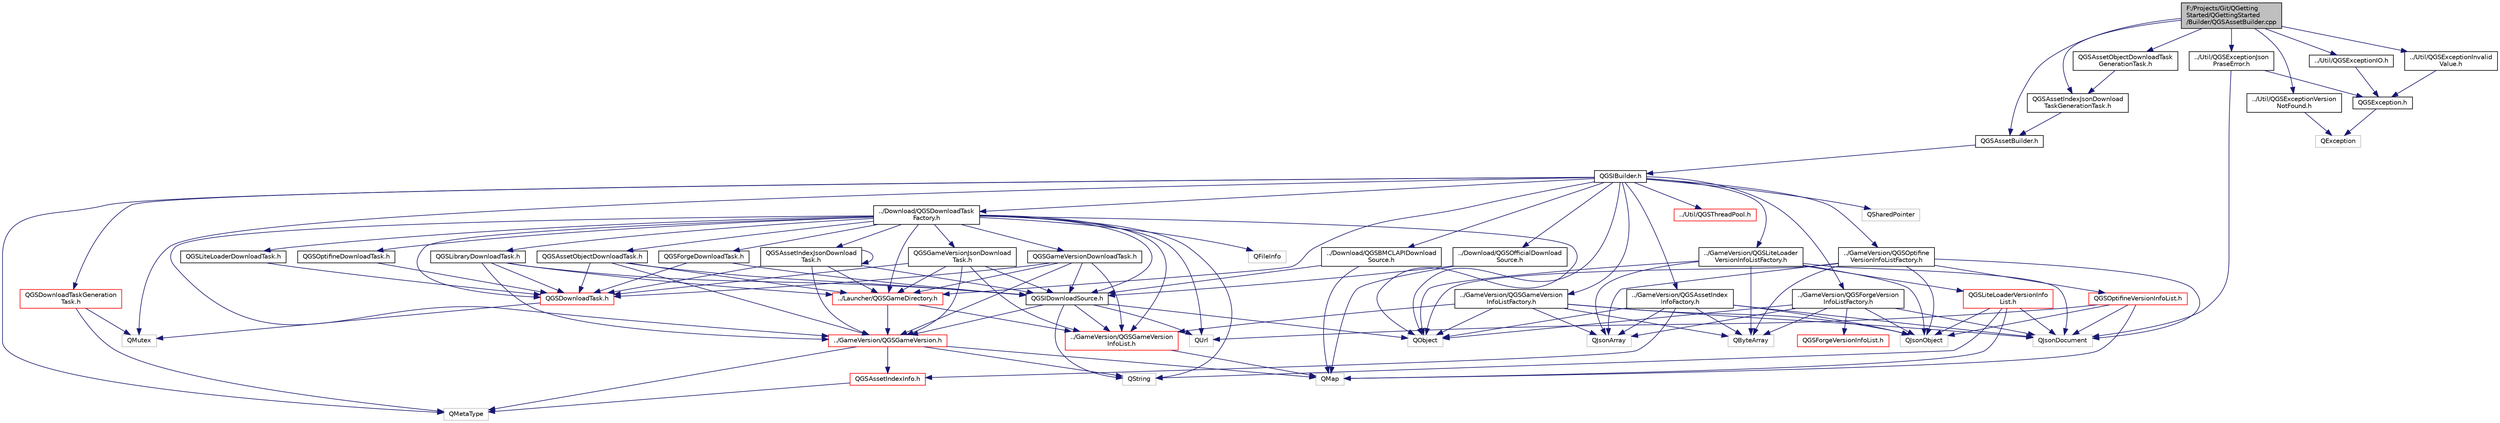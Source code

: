 digraph "F:/Projects/Git/QGettingStarted/QGettingStarted/Builder/QGSAssetBuilder.cpp"
{
  edge [fontname="Helvetica",fontsize="10",labelfontname="Helvetica",labelfontsize="10"];
  node [fontname="Helvetica",fontsize="10",shape=record];
  Node0 [label="F:/Projects/Git/QGetting\lStarted/QGettingStarted\l/Builder/QGSAssetBuilder.cpp",height=0.2,width=0.4,color="black", fillcolor="grey75", style="filled", fontcolor="black"];
  Node0 -> Node1 [color="midnightblue",fontsize="10",style="solid"];
  Node1 [label="QGSAssetBuilder.h",height=0.2,width=0.4,color="black", fillcolor="white", style="filled",URL="$_q_g_s_asset_builder_8h.html"];
  Node1 -> Node2 [color="midnightblue",fontsize="10",style="solid"];
  Node2 [label="QGSIBuilder.h",height=0.2,width=0.4,color="black", fillcolor="white", style="filled",URL="$_q_g_s_i_builder_8h.html"];
  Node2 -> Node3 [color="midnightblue",fontsize="10",style="solid"];
  Node3 [label="QObject",height=0.2,width=0.4,color="grey75", fillcolor="white", style="filled"];
  Node2 -> Node4 [color="midnightblue",fontsize="10",style="solid"];
  Node4 [label="QSharedPointer",height=0.2,width=0.4,color="grey75", fillcolor="white", style="filled"];
  Node2 -> Node5 [color="midnightblue",fontsize="10",style="solid"];
  Node5 [label="QMetaType",height=0.2,width=0.4,color="grey75", fillcolor="white", style="filled"];
  Node2 -> Node6 [color="midnightblue",fontsize="10",style="solid"];
  Node6 [label="QMutex",height=0.2,width=0.4,color="grey75", fillcolor="white", style="filled"];
  Node2 -> Node7 [color="midnightblue",fontsize="10",style="solid"];
  Node7 [label="../Download/QGSDownloadTask\lFactory.h",height=0.2,width=0.4,color="black", fillcolor="white", style="filled",URL="$_q_g_s_download_task_factory_8h.html"];
  Node7 -> Node8 [color="midnightblue",fontsize="10",style="solid"];
  Node8 [label="QString",height=0.2,width=0.4,color="grey75", fillcolor="white", style="filled"];
  Node7 -> Node9 [color="midnightblue",fontsize="10",style="solid"];
  Node9 [label="QUrl",height=0.2,width=0.4,color="grey75", fillcolor="white", style="filled"];
  Node7 -> Node3 [color="midnightblue",fontsize="10",style="solid"];
  Node7 -> Node10 [color="midnightblue",fontsize="10",style="solid"];
  Node10 [label="QFileInfo",height=0.2,width=0.4,color="grey75", fillcolor="white", style="filled"];
  Node7 -> Node11 [color="midnightblue",fontsize="10",style="solid"];
  Node11 [label="QGSDownloadTask.h",height=0.2,width=0.4,color="red", fillcolor="white", style="filled",URL="$_q_g_s_download_task_8h.html"];
  Node11 -> Node6 [color="midnightblue",fontsize="10",style="solid"];
  Node7 -> Node27 [color="midnightblue",fontsize="10",style="solid"];
  Node27 [label="QGSGameVersionJsonDownload\lTask.h",height=0.2,width=0.4,color="black", fillcolor="white", style="filled",URL="$_q_g_s_game_version_json_download_task_8h.html"];
  Node27 -> Node11 [color="midnightblue",fontsize="10",style="solid"];
  Node27 -> Node28 [color="midnightblue",fontsize="10",style="solid"];
  Node28 [label="QGSIDownloadSource.h",height=0.2,width=0.4,color="black", fillcolor="white", style="filled",URL="$_q_g_s_i_download_source_8h.html"];
  Node28 -> Node3 [color="midnightblue",fontsize="10",style="solid"];
  Node28 -> Node8 [color="midnightblue",fontsize="10",style="solid"];
  Node28 -> Node9 [color="midnightblue",fontsize="10",style="solid"];
  Node28 -> Node29 [color="midnightblue",fontsize="10",style="solid"];
  Node29 [label="../GameVersion/QGSGameVersion.h",height=0.2,width=0.4,color="red", fillcolor="white", style="filled",URL="$_q_g_s_game_version_8h.html"];
  Node29 -> Node8 [color="midnightblue",fontsize="10",style="solid"];
  Node29 -> Node23 [color="midnightblue",fontsize="10",style="solid"];
  Node23 [label="QMap",height=0.2,width=0.4,color="grey75", fillcolor="white", style="filled"];
  Node29 -> Node5 [color="midnightblue",fontsize="10",style="solid"];
  Node29 -> Node38 [color="midnightblue",fontsize="10",style="solid"];
  Node38 [label="QGSAssetIndexInfo.h",height=0.2,width=0.4,color="red", fillcolor="white", style="filled",URL="$_q_g_s_asset_index_info_8h.html"];
  Node38 -> Node5 [color="midnightblue",fontsize="10",style="solid"];
  Node28 -> Node40 [color="midnightblue",fontsize="10",style="solid"];
  Node40 [label="../GameVersion/QGSGameVersion\lInfoList.h",height=0.2,width=0.4,color="red", fillcolor="white", style="filled",URL="$_q_g_s_game_version_info_list_8h.html"];
  Node40 -> Node23 [color="midnightblue",fontsize="10",style="solid"];
  Node27 -> Node29 [color="midnightblue",fontsize="10",style="solid"];
  Node27 -> Node43 [color="midnightblue",fontsize="10",style="solid"];
  Node43 [label="../Launcher/QGSGameDirectory.h",height=0.2,width=0.4,color="red", fillcolor="white", style="filled",URL="$_q_g_s_game_directory_8h.html"];
  Node43 -> Node29 [color="midnightblue",fontsize="10",style="solid"];
  Node43 -> Node40 [color="midnightblue",fontsize="10",style="solid"];
  Node27 -> Node40 [color="midnightblue",fontsize="10",style="solid"];
  Node7 -> Node45 [color="midnightblue",fontsize="10",style="solid"];
  Node45 [label="QGSAssetObjectDownloadTask.h",height=0.2,width=0.4,color="black", fillcolor="white", style="filled",URL="$_q_g_s_asset_object_download_task_8h.html"];
  Node45 -> Node11 [color="midnightblue",fontsize="10",style="solid"];
  Node45 -> Node28 [color="midnightblue",fontsize="10",style="solid"];
  Node45 -> Node29 [color="midnightblue",fontsize="10",style="solid"];
  Node45 -> Node43 [color="midnightblue",fontsize="10",style="solid"];
  Node7 -> Node46 [color="midnightblue",fontsize="10",style="solid"];
  Node46 [label="QGSLibraryDownloadTask.h",height=0.2,width=0.4,color="black", fillcolor="white", style="filled",URL="$_q_g_s_library_download_task_8h.html"];
  Node46 -> Node11 [color="midnightblue",fontsize="10",style="solid"];
  Node46 -> Node28 [color="midnightblue",fontsize="10",style="solid"];
  Node46 -> Node29 [color="midnightblue",fontsize="10",style="solid"];
  Node46 -> Node43 [color="midnightblue",fontsize="10",style="solid"];
  Node7 -> Node47 [color="midnightblue",fontsize="10",style="solid"];
  Node47 [label="QGSGameVersionDownloadTask.h",height=0.2,width=0.4,color="black", fillcolor="white", style="filled",URL="$_q_g_s_game_version_download_task_8h.html"];
  Node47 -> Node11 [color="midnightblue",fontsize="10",style="solid"];
  Node47 -> Node28 [color="midnightblue",fontsize="10",style="solid"];
  Node47 -> Node29 [color="midnightblue",fontsize="10",style="solid"];
  Node47 -> Node43 [color="midnightblue",fontsize="10",style="solid"];
  Node47 -> Node40 [color="midnightblue",fontsize="10",style="solid"];
  Node7 -> Node48 [color="midnightblue",fontsize="10",style="solid"];
  Node48 [label="QGSAssetIndexJsonDownload\lTask.h",height=0.2,width=0.4,color="black", fillcolor="white", style="filled",URL="$_q_g_s_asset_index_json_download_task_8h.html"];
  Node48 -> Node11 [color="midnightblue",fontsize="10",style="solid"];
  Node48 -> Node28 [color="midnightblue",fontsize="10",style="solid"];
  Node48 -> Node29 [color="midnightblue",fontsize="10",style="solid"];
  Node48 -> Node43 [color="midnightblue",fontsize="10",style="solid"];
  Node48 -> Node48 [color="midnightblue",fontsize="10",style="solid"];
  Node7 -> Node49 [color="midnightblue",fontsize="10",style="solid"];
  Node49 [label="QGSForgeDownloadTask.h",height=0.2,width=0.4,color="black", fillcolor="white", style="filled",URL="$_q_g_s_forge_download_task_8h.html"];
  Node49 -> Node11 [color="midnightblue",fontsize="10",style="solid"];
  Node49 -> Node28 [color="midnightblue",fontsize="10",style="solid"];
  Node7 -> Node50 [color="midnightblue",fontsize="10",style="solid"];
  Node50 [label="QGSLiteLoaderDownloadTask.h",height=0.2,width=0.4,color="black", fillcolor="white", style="filled",URL="$_q_g_s_lite_loader_download_task_8h.html"];
  Node50 -> Node11 [color="midnightblue",fontsize="10",style="solid"];
  Node7 -> Node51 [color="midnightblue",fontsize="10",style="solid"];
  Node51 [label="QGSOptifineDownloadTask.h",height=0.2,width=0.4,color="black", fillcolor="white", style="filled",URL="$_q_g_s_optifine_download_task_8h.html"];
  Node51 -> Node11 [color="midnightblue",fontsize="10",style="solid"];
  Node7 -> Node28 [color="midnightblue",fontsize="10",style="solid"];
  Node7 -> Node29 [color="midnightblue",fontsize="10",style="solid"];
  Node7 -> Node43 [color="midnightblue",fontsize="10",style="solid"];
  Node7 -> Node40 [color="midnightblue",fontsize="10",style="solid"];
  Node2 -> Node52 [color="midnightblue",fontsize="10",style="solid"];
  Node52 [label="../Download/QGSBMCLAPIDownload\lSource.h",height=0.2,width=0.4,color="black", fillcolor="white", style="filled",URL="$_q_g_s_b_m_c_l_a_p_i_download_source_8h.html"];
  Node52 -> Node23 [color="midnightblue",fontsize="10",style="solid"];
  Node52 -> Node28 [color="midnightblue",fontsize="10",style="solid"];
  Node2 -> Node53 [color="midnightblue",fontsize="10",style="solid"];
  Node53 [label="../Download/QGSOfficialDownload\lSource.h",height=0.2,width=0.4,color="black", fillcolor="white", style="filled",URL="$_q_g_s_official_download_source_8h.html"];
  Node53 -> Node23 [color="midnightblue",fontsize="10",style="solid"];
  Node53 -> Node28 [color="midnightblue",fontsize="10",style="solid"];
  Node2 -> Node54 [color="midnightblue",fontsize="10",style="solid"];
  Node54 [label="../GameVersion/QGSAssetIndex\lInfoFactory.h",height=0.2,width=0.4,color="black", fillcolor="white", style="filled",URL="$_q_g_s_asset_index_info_factory_8h.html"];
  Node54 -> Node3 [color="midnightblue",fontsize="10",style="solid"];
  Node54 -> Node55 [color="midnightblue",fontsize="10",style="solid"];
  Node55 [label="QByteArray",height=0.2,width=0.4,color="grey75", fillcolor="white", style="filled"];
  Node54 -> Node56 [color="midnightblue",fontsize="10",style="solid"];
  Node56 [label="QJsonArray",height=0.2,width=0.4,color="grey75", fillcolor="white", style="filled"];
  Node54 -> Node57 [color="midnightblue",fontsize="10",style="solid"];
  Node57 [label="QJsonDocument",height=0.2,width=0.4,color="grey75", fillcolor="white", style="filled"];
  Node54 -> Node58 [color="midnightblue",fontsize="10",style="solid"];
  Node58 [label="QJsonObject",height=0.2,width=0.4,color="grey75", fillcolor="white", style="filled"];
  Node54 -> Node38 [color="midnightblue",fontsize="10",style="solid"];
  Node2 -> Node59 [color="midnightblue",fontsize="10",style="solid"];
  Node59 [label="../GameVersion/QGSForgeVersion\lInfoListFactory.h",height=0.2,width=0.4,color="black", fillcolor="white", style="filled",URL="$_q_g_s_forge_version_info_list_factory_8h.html"];
  Node59 -> Node3 [color="midnightblue",fontsize="10",style="solid"];
  Node59 -> Node55 [color="midnightblue",fontsize="10",style="solid"];
  Node59 -> Node56 [color="midnightblue",fontsize="10",style="solid"];
  Node59 -> Node57 [color="midnightblue",fontsize="10",style="solid"];
  Node59 -> Node58 [color="midnightblue",fontsize="10",style="solid"];
  Node59 -> Node60 [color="midnightblue",fontsize="10",style="solid"];
  Node60 [label="QGSForgeVersionInfoList.h",height=0.2,width=0.4,color="red", fillcolor="white", style="filled",URL="$_q_g_s_forge_version_info_list_8h.html"];
  Node2 -> Node62 [color="midnightblue",fontsize="10",style="solid"];
  Node62 [label="../GameVersion/QGSGameVersion\lInfoListFactory.h",height=0.2,width=0.4,color="black", fillcolor="white", style="filled",URL="$_q_g_s_game_version_info_list_factory_8h.html"];
  Node62 -> Node3 [color="midnightblue",fontsize="10",style="solid"];
  Node62 -> Node55 [color="midnightblue",fontsize="10",style="solid"];
  Node62 -> Node56 [color="midnightblue",fontsize="10",style="solid"];
  Node62 -> Node57 [color="midnightblue",fontsize="10",style="solid"];
  Node62 -> Node58 [color="midnightblue",fontsize="10",style="solid"];
  Node62 -> Node40 [color="midnightblue",fontsize="10",style="solid"];
  Node2 -> Node63 [color="midnightblue",fontsize="10",style="solid"];
  Node63 [label="../GameVersion/QGSLiteLoader\lVersionInfoListFactory.h",height=0.2,width=0.4,color="black", fillcolor="white", style="filled",URL="$_q_g_s_lite_loader_version_info_list_factory_8h.html"];
  Node63 -> Node3 [color="midnightblue",fontsize="10",style="solid"];
  Node63 -> Node55 [color="midnightblue",fontsize="10",style="solid"];
  Node63 -> Node56 [color="midnightblue",fontsize="10",style="solid"];
  Node63 -> Node57 [color="midnightblue",fontsize="10",style="solid"];
  Node63 -> Node58 [color="midnightblue",fontsize="10",style="solid"];
  Node63 -> Node64 [color="midnightblue",fontsize="10",style="solid"];
  Node64 [label="QGSLiteLoaderVersionInfo\lList.h",height=0.2,width=0.4,color="red", fillcolor="white", style="filled",URL="$_q_g_s_lite_loader_version_info_list_8h.html"];
  Node64 -> Node8 [color="midnightblue",fontsize="10",style="solid"];
  Node64 -> Node23 [color="midnightblue",fontsize="10",style="solid"];
  Node64 -> Node57 [color="midnightblue",fontsize="10",style="solid"];
  Node64 -> Node58 [color="midnightblue",fontsize="10",style="solid"];
  Node2 -> Node68 [color="midnightblue",fontsize="10",style="solid"];
  Node68 [label="../GameVersion/QGSOptifine\lVersionInfoListFactory.h",height=0.2,width=0.4,color="black", fillcolor="white", style="filled",URL="$_q_g_s_optifine_version_info_list_factory_8h.html"];
  Node68 -> Node3 [color="midnightblue",fontsize="10",style="solid"];
  Node68 -> Node55 [color="midnightblue",fontsize="10",style="solid"];
  Node68 -> Node56 [color="midnightblue",fontsize="10",style="solid"];
  Node68 -> Node57 [color="midnightblue",fontsize="10",style="solid"];
  Node68 -> Node58 [color="midnightblue",fontsize="10",style="solid"];
  Node68 -> Node69 [color="midnightblue",fontsize="10",style="solid"];
  Node69 [label="QGSOptifineVersionInfoList.h",height=0.2,width=0.4,color="red", fillcolor="white", style="filled",URL="$_q_g_s_optifine_version_info_list_8h.html"];
  Node69 -> Node23 [color="midnightblue",fontsize="10",style="solid"];
  Node69 -> Node9 [color="midnightblue",fontsize="10",style="solid"];
  Node69 -> Node57 [color="midnightblue",fontsize="10",style="solid"];
  Node69 -> Node58 [color="midnightblue",fontsize="10",style="solid"];
  Node2 -> Node43 [color="midnightblue",fontsize="10",style="solid"];
  Node2 -> Node71 [color="midnightblue",fontsize="10",style="solid"];
  Node71 [label="../Util/QGSThreadPool.h",height=0.2,width=0.4,color="red", fillcolor="white", style="filled",URL="$_q_g_s_thread_pool_8h.html"];
  Node2 -> Node78 [color="midnightblue",fontsize="10",style="solid"];
  Node78 [label="QGSDownloadTaskGeneration\lTask.h",height=0.2,width=0.4,color="red", fillcolor="white", style="filled",URL="$_q_g_s_download_task_generation_task_8h.html"];
  Node78 -> Node6 [color="midnightblue",fontsize="10",style="solid"];
  Node78 -> Node5 [color="midnightblue",fontsize="10",style="solid"];
  Node0 -> Node79 [color="midnightblue",fontsize="10",style="solid"];
  Node79 [label="../Util/QGSExceptionJson\lPraseError.h",height=0.2,width=0.4,color="black", fillcolor="white", style="filled",URL="$_q_g_s_exception_json_prase_error_8h.html"];
  Node79 -> Node80 [color="midnightblue",fontsize="10",style="solid"];
  Node80 [label="QGSException.h",height=0.2,width=0.4,color="black", fillcolor="white", style="filled",URL="$_q_g_s_exception_8h.html"];
  Node80 -> Node81 [color="midnightblue",fontsize="10",style="solid"];
  Node81 [label="QException",height=0.2,width=0.4,color="grey75", fillcolor="white", style="filled"];
  Node79 -> Node57 [color="midnightblue",fontsize="10",style="solid"];
  Node0 -> Node82 [color="midnightblue",fontsize="10",style="solid"];
  Node82 [label="../Util/QGSExceptionVersion\lNotFound.h",height=0.2,width=0.4,color="black", fillcolor="white", style="filled",URL="$_q_g_s_exception_version_not_found_8h.html"];
  Node82 -> Node81 [color="midnightblue",fontsize="10",style="solid"];
  Node0 -> Node83 [color="midnightblue",fontsize="10",style="solid"];
  Node83 [label="../Util/QGSExceptionIO.h",height=0.2,width=0.4,color="black", fillcolor="white", style="filled",URL="$_q_g_s_exception_i_o_8h.html"];
  Node83 -> Node80 [color="midnightblue",fontsize="10",style="solid"];
  Node0 -> Node84 [color="midnightblue",fontsize="10",style="solid"];
  Node84 [label="../Util/QGSExceptionInvalid\lValue.h",height=0.2,width=0.4,color="black", fillcolor="white", style="filled",URL="$_q_g_s_exception_invalid_value_8h.html"];
  Node84 -> Node80 [color="midnightblue",fontsize="10",style="solid"];
  Node0 -> Node85 [color="midnightblue",fontsize="10",style="solid"];
  Node85 [label="QGSAssetIndexJsonDownload\lTaskGenerationTask.h",height=0.2,width=0.4,color="black", fillcolor="white", style="filled",URL="$_q_g_s_asset_index_json_download_task_generation_task_8h.html"];
  Node85 -> Node1 [color="midnightblue",fontsize="10",style="solid"];
  Node0 -> Node86 [color="midnightblue",fontsize="10",style="solid"];
  Node86 [label="QGSAssetObjectDownloadTask\lGenerationTask.h",height=0.2,width=0.4,color="black", fillcolor="white", style="filled",URL="$_q_g_s_asset_object_download_task_generation_task_8h.html"];
  Node86 -> Node85 [color="midnightblue",fontsize="10",style="solid"];
}
